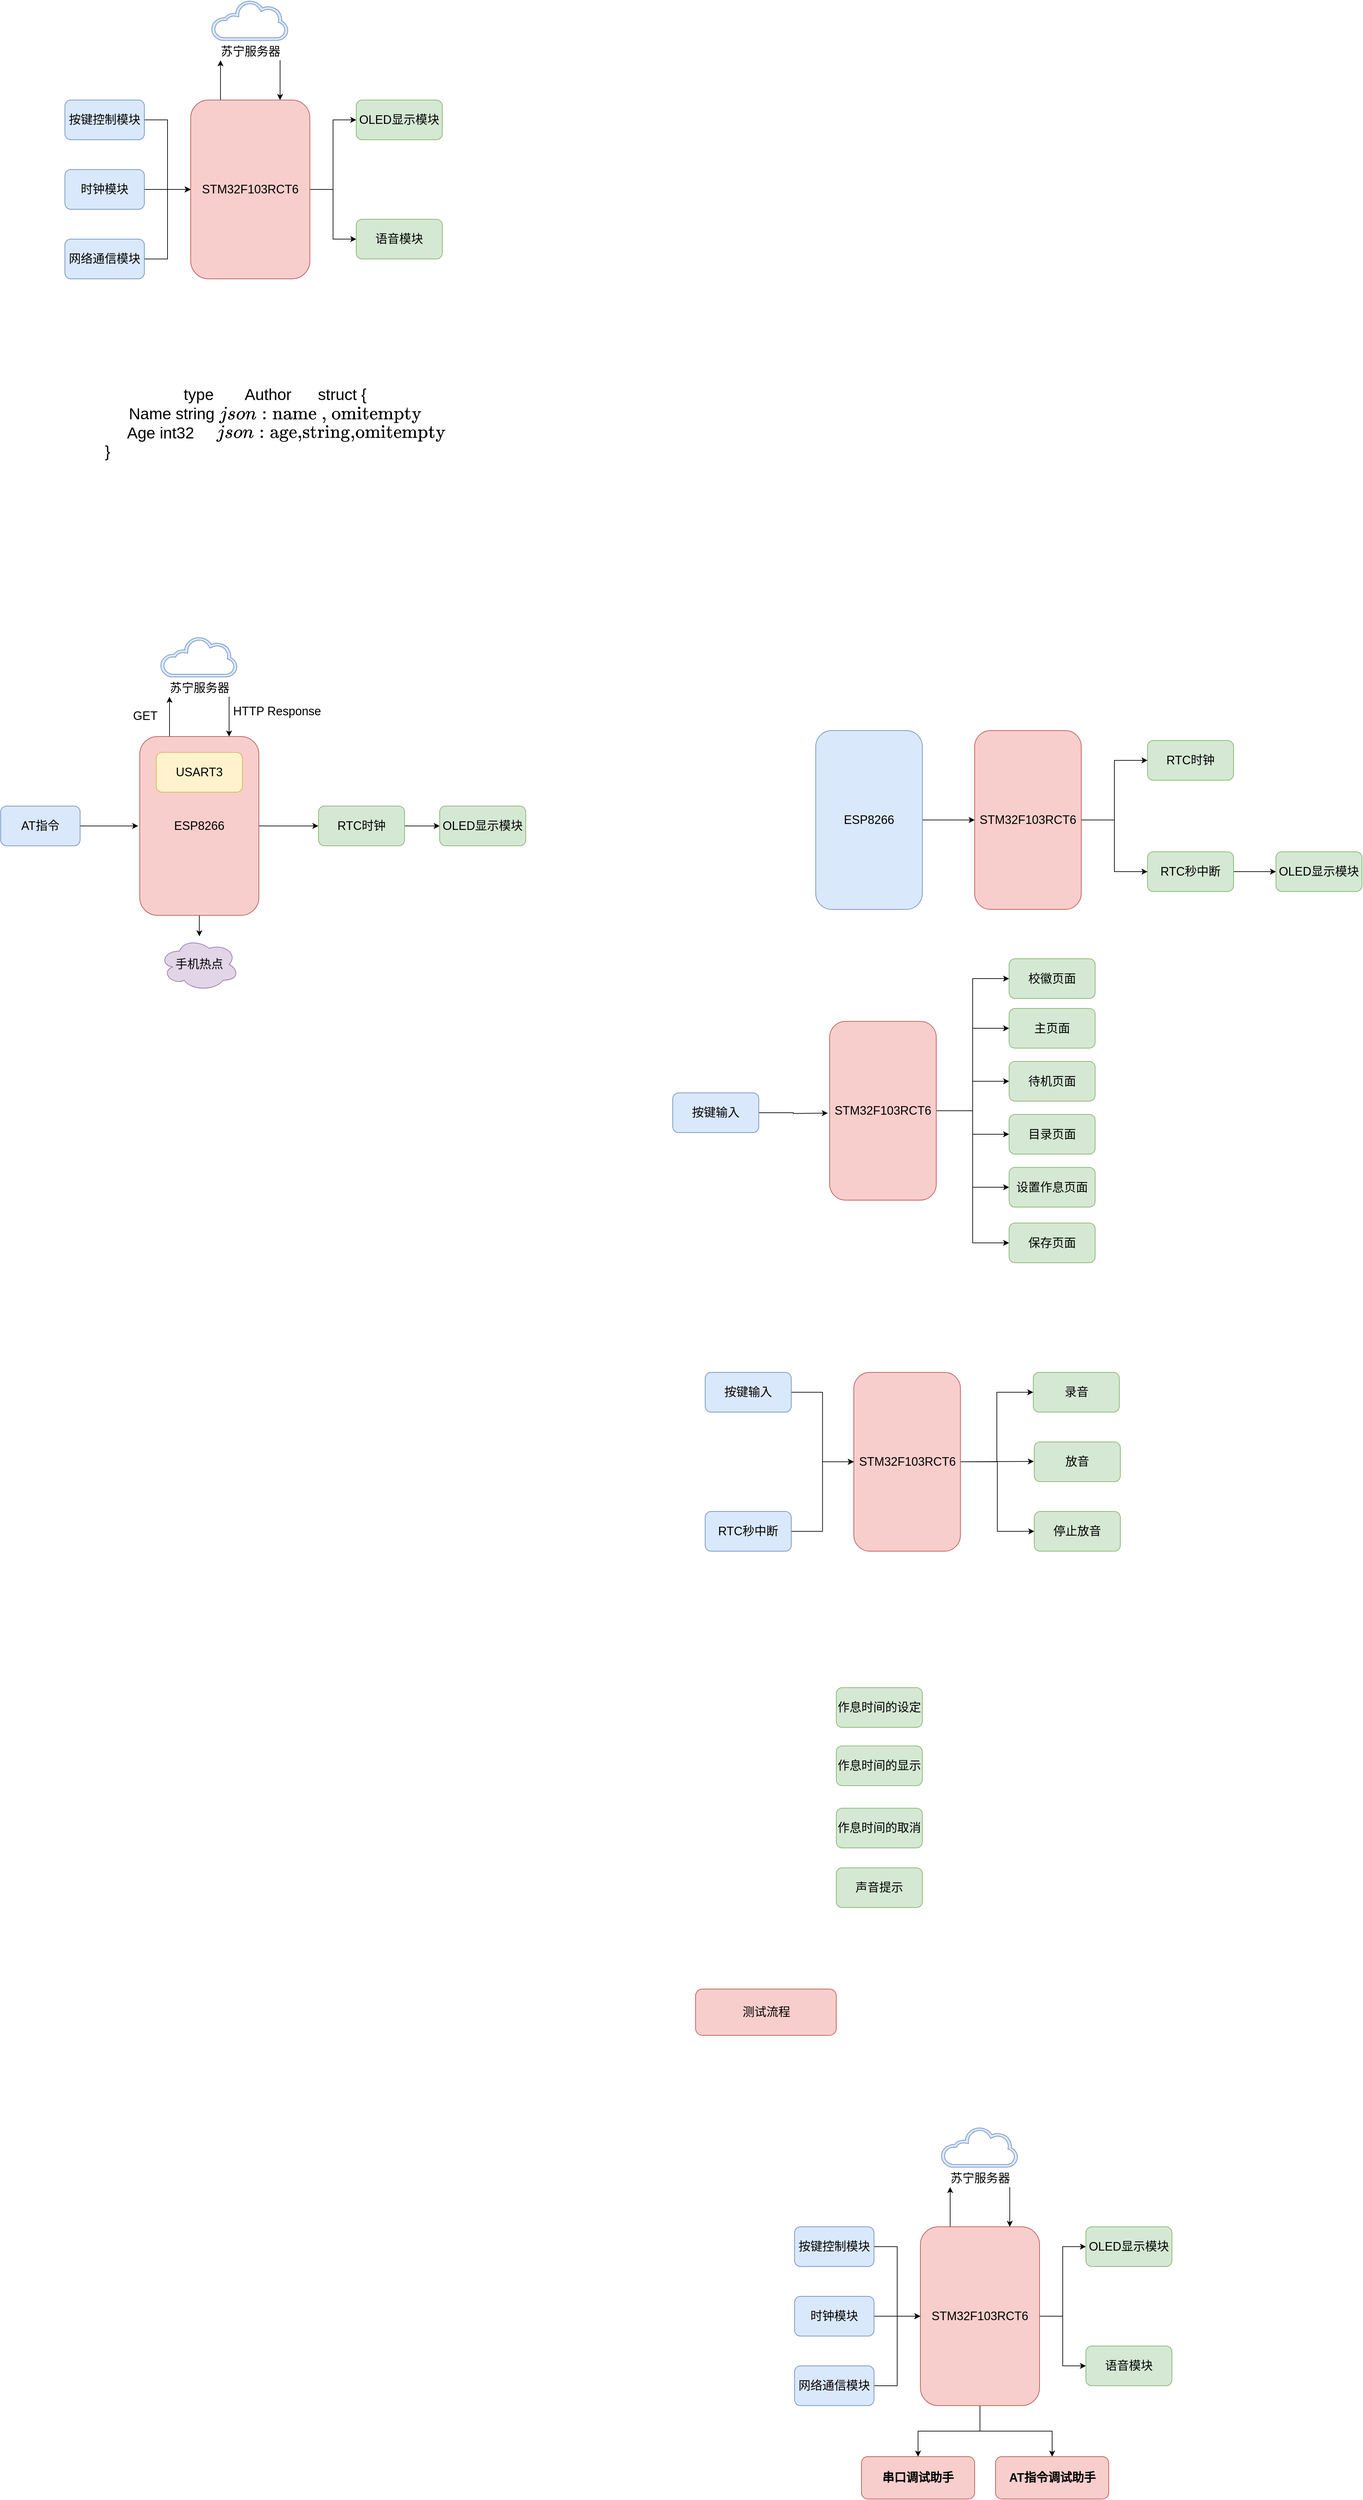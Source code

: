<mxfile version="21.3.6" type="github">
  <diagram name="第 1 页" id="uY6M2a3xqLLS2lQ6IRNH">
    <mxGraphModel dx="1172" dy="1702" grid="0" gridSize="10" guides="1" tooltips="1" connect="1" arrows="0" fold="1" page="0" pageScale="1" pageWidth="827" pageHeight="1169" math="0" shadow="0">
      <root>
        <mxCell id="0" />
        <mxCell id="1" parent="0" />
        <mxCell id="KSLo82cVPdheI5I-oz30-13" style="edgeStyle=orthogonalEdgeStyle;rounded=0;orthogonalLoop=1;jettySize=auto;html=1;entryX=0;entryY=0.5;entryDx=0;entryDy=0;" parent="1" source="-dQFzDUaT4Xwctifll7H-2" target="KSLo82cVPdheI5I-oz30-9" edge="1">
          <mxGeometry relative="1" as="geometry" />
        </mxCell>
        <mxCell id="KSLo82cVPdheI5I-oz30-16" style="edgeStyle=orthogonalEdgeStyle;rounded=0;orthogonalLoop=1;jettySize=auto;html=1;entryX=0;entryY=0.5;entryDx=0;entryDy=0;" parent="1" source="-dQFzDUaT4Xwctifll7H-2" target="KSLo82cVPdheI5I-oz30-10" edge="1">
          <mxGeometry relative="1" as="geometry" />
        </mxCell>
        <mxCell id="KSLo82cVPdheI5I-oz30-21" style="edgeStyle=orthogonalEdgeStyle;rounded=0;orthogonalLoop=1;jettySize=auto;html=1;exitX=0.25;exitY=0;exitDx=0;exitDy=0;" parent="1" source="-dQFzDUaT4Xwctifll7H-2" edge="1">
          <mxGeometry relative="1" as="geometry">
            <mxPoint x="345" y="-750" as="targetPoint" />
          </mxGeometry>
        </mxCell>
        <mxCell id="-dQFzDUaT4Xwctifll7H-2" value="&lt;font style=&quot;font-size: 18px;&quot;&gt;STM32F103RCT6&lt;/font&gt;" style="rounded=1;whiteSpace=wrap;html=1;fillColor=#f8cecc;strokeColor=#b85450;" parent="1" vertex="1">
          <mxGeometry x="300" y="-690" width="180" height="270" as="geometry" />
        </mxCell>
        <mxCell id="KSLo82cVPdheI5I-oz30-6" value="" style="edgeStyle=orthogonalEdgeStyle;rounded=0;orthogonalLoop=1;jettySize=auto;html=1;" parent="1" source="KSLo82cVPdheI5I-oz30-1" target="-dQFzDUaT4Xwctifll7H-2" edge="1">
          <mxGeometry relative="1" as="geometry" />
        </mxCell>
        <mxCell id="KSLo82cVPdheI5I-oz30-1" value="&lt;font style=&quot;font-size: 18px;&quot;&gt;按键控制模块&lt;/font&gt;" style="rounded=1;whiteSpace=wrap;html=1;fillColor=#dae8fc;strokeColor=#6c8ebf;" parent="1" vertex="1">
          <mxGeometry x="110" y="-690" width="120" height="60" as="geometry" />
        </mxCell>
        <mxCell id="KSLo82cVPdheI5I-oz30-7" value="" style="edgeStyle=orthogonalEdgeStyle;rounded=0;orthogonalLoop=1;jettySize=auto;html=1;" parent="1" source="KSLo82cVPdheI5I-oz30-3" target="-dQFzDUaT4Xwctifll7H-2" edge="1">
          <mxGeometry relative="1" as="geometry" />
        </mxCell>
        <mxCell id="KSLo82cVPdheI5I-oz30-3" value="&lt;font style=&quot;font-size: 18px;&quot;&gt;时钟模块&lt;/font&gt;" style="rounded=1;whiteSpace=wrap;html=1;fillColor=#dae8fc;strokeColor=#6c8ebf;" parent="1" vertex="1">
          <mxGeometry x="110" y="-585" width="120" height="60" as="geometry" />
        </mxCell>
        <mxCell id="KSLo82cVPdheI5I-oz30-8" value="" style="edgeStyle=orthogonalEdgeStyle;rounded=0;orthogonalLoop=1;jettySize=auto;html=1;" parent="1" source="KSLo82cVPdheI5I-oz30-5" target="-dQFzDUaT4Xwctifll7H-2" edge="1">
          <mxGeometry relative="1" as="geometry" />
        </mxCell>
        <mxCell id="KSLo82cVPdheI5I-oz30-5" value="&lt;font style=&quot;font-size: 18px;&quot;&gt;网络通信模块&lt;/font&gt;" style="rounded=1;whiteSpace=wrap;html=1;fillColor=#dae8fc;strokeColor=#6c8ebf;" parent="1" vertex="1">
          <mxGeometry x="110" y="-480" width="120" height="60" as="geometry" />
        </mxCell>
        <mxCell id="KSLo82cVPdheI5I-oz30-9" value="&lt;font style=&quot;font-size: 18px;&quot;&gt;OLED显示模块&lt;/font&gt;" style="rounded=1;whiteSpace=wrap;html=1;fillColor=#d5e8d4;strokeColor=#82b366;" parent="1" vertex="1">
          <mxGeometry x="550" y="-690" width="130" height="60" as="geometry" />
        </mxCell>
        <mxCell id="KSLo82cVPdheI5I-oz30-10" value="&lt;font style=&quot;font-size: 18px;&quot;&gt;语音模块&lt;/font&gt;" style="rounded=1;whiteSpace=wrap;html=1;fillColor=#d5e8d4;strokeColor=#82b366;" parent="1" vertex="1">
          <mxGeometry x="550" y="-510" width="130" height="60" as="geometry" />
        </mxCell>
        <mxCell id="KSLo82cVPdheI5I-oz30-22" style="edgeStyle=orthogonalEdgeStyle;rounded=0;orthogonalLoop=1;jettySize=auto;html=1;entryX=0.75;entryY=0;entryDx=0;entryDy=0;" parent="1" target="-dQFzDUaT4Xwctifll7H-2" edge="1">
          <mxGeometry relative="1" as="geometry">
            <mxPoint x="435" y="-750" as="sourcePoint" />
            <Array as="points">
              <mxPoint x="435" y="-730" />
              <mxPoint x="435" y="-730" />
            </Array>
          </mxGeometry>
        </mxCell>
        <mxCell id="KSLo82cVPdheI5I-oz30-17" value="&lt;font style=&quot;font-size: 18px;&quot;&gt;苏宁服务器&lt;/font&gt;" style="sketch=0;pointerEvents=1;shadow=0;dashed=0;html=1;labelPosition=center;verticalLabelPosition=bottom;outlineConnect=0;verticalAlign=top;align=center;shape=mxgraph.office.clouds.cloud;fillColor=#dae8fc;strokeColor=#6c8ebf;" parent="1" vertex="1">
          <mxGeometry x="331.5" y="-840" width="117" height="60" as="geometry" />
        </mxCell>
        <mxCell id="KSLo82cVPdheI5I-oz30-25" style="edgeStyle=orthogonalEdgeStyle;rounded=0;orthogonalLoop=1;jettySize=auto;html=1;exitX=0.25;exitY=0;exitDx=0;exitDy=0;" parent="1" source="KSLo82cVPdheI5I-oz30-26" edge="1">
          <mxGeometry relative="1" as="geometry">
            <mxPoint x="268" y="211" as="targetPoint" />
          </mxGeometry>
        </mxCell>
        <mxCell id="KSLo82cVPdheI5I-oz30-39" style="edgeStyle=orthogonalEdgeStyle;rounded=0;orthogonalLoop=1;jettySize=auto;html=1;entryX=0.501;entryY=-0.03;entryDx=0;entryDy=0;entryPerimeter=0;" parent="1" source="KSLo82cVPdheI5I-oz30-26" target="KSLo82cVPdheI5I-oz30-38" edge="1">
          <mxGeometry relative="1" as="geometry" />
        </mxCell>
        <mxCell id="KSLo82cVPdheI5I-oz30-41" style="edgeStyle=orthogonalEdgeStyle;rounded=0;orthogonalLoop=1;jettySize=auto;html=1;" parent="1" source="KSLo82cVPdheI5I-oz30-26" edge="1">
          <mxGeometry relative="1" as="geometry">
            <mxPoint x="492.765" y="406" as="targetPoint" />
          </mxGeometry>
        </mxCell>
        <mxCell id="KSLo82cVPdheI5I-oz30-365" style="edgeStyle=orthogonalEdgeStyle;rounded=0;orthogonalLoop=1;jettySize=auto;html=1;exitX=0.75;exitY=0;exitDx=0;exitDy=0;entryX=0.844;entryY=0.097;entryDx=0;entryDy=0;entryPerimeter=0;" parent="1" source="KSLo82cVPdheI5I-oz30-26" target="KSLo82cVPdheI5I-oz30-364" edge="1">
          <mxGeometry relative="1" as="geometry" />
        </mxCell>
        <mxCell id="KSLo82cVPdheI5I-oz30-26" value="&lt;font style=&quot;font-size: 18px;&quot;&gt;ESP8266&lt;/font&gt;" style="rounded=1;whiteSpace=wrap;html=1;fillColor=#f8cecc;strokeColor=#b85450;" parent="1" vertex="1">
          <mxGeometry x="223" y="271" width="180" height="270" as="geometry" />
        </mxCell>
        <mxCell id="KSLo82cVPdheI5I-oz30-37" style="edgeStyle=orthogonalEdgeStyle;rounded=0;orthogonalLoop=1;jettySize=auto;html=1;" parent="1" source="KSLo82cVPdheI5I-oz30-30" edge="1">
          <mxGeometry relative="1" as="geometry">
            <mxPoint x="220.608" y="406" as="targetPoint" />
          </mxGeometry>
        </mxCell>
        <mxCell id="KSLo82cVPdheI5I-oz30-30" value="&lt;font style=&quot;font-size: 18px;&quot;&gt;AT指令&lt;/font&gt;" style="rounded=1;whiteSpace=wrap;html=1;fillColor=#dae8fc;strokeColor=#6c8ebf;" parent="1" vertex="1">
          <mxGeometry x="13" y="376" width="120" height="60" as="geometry" />
        </mxCell>
        <mxCell id="KSLo82cVPdheI5I-oz30-42" style="edgeStyle=orthogonalEdgeStyle;rounded=0;orthogonalLoop=1;jettySize=auto;html=1;" parent="1" source="KSLo82cVPdheI5I-oz30-33" target="KSLo82cVPdheI5I-oz30-40" edge="1">
          <mxGeometry relative="1" as="geometry" />
        </mxCell>
        <mxCell id="KSLo82cVPdheI5I-oz30-33" value="&lt;span style=&quot;font-size: 18px;&quot;&gt;RTC时钟&lt;/span&gt;" style="rounded=1;whiteSpace=wrap;html=1;fillColor=#d5e8d4;strokeColor=#82b366;" parent="1" vertex="1">
          <mxGeometry x="493" y="376" width="130" height="60" as="geometry" />
        </mxCell>
        <mxCell id="KSLo82cVPdheI5I-oz30-35" style="edgeStyle=orthogonalEdgeStyle;rounded=0;orthogonalLoop=1;jettySize=auto;html=1;entryX=0.75;entryY=0;entryDx=0;entryDy=0;" parent="1" target="KSLo82cVPdheI5I-oz30-26" edge="1">
          <mxGeometry relative="1" as="geometry">
            <mxPoint x="358" y="211" as="sourcePoint" />
            <Array as="points">
              <mxPoint x="358" y="231" />
              <mxPoint x="358" y="231" />
            </Array>
          </mxGeometry>
        </mxCell>
        <mxCell id="KSLo82cVPdheI5I-oz30-36" value="&lt;font style=&quot;font-size: 18px;&quot;&gt;苏宁服务器&lt;/font&gt;" style="sketch=0;pointerEvents=1;shadow=0;dashed=0;html=1;labelPosition=center;verticalLabelPosition=bottom;outlineConnect=0;verticalAlign=top;align=center;shape=mxgraph.office.clouds.cloud;fillColor=#dae8fc;strokeColor=#6c8ebf;" parent="1" vertex="1">
          <mxGeometry x="254.5" y="121" width="117" height="60" as="geometry" />
        </mxCell>
        <mxCell id="KSLo82cVPdheI5I-oz30-38" value="&lt;font style=&quot;font-size: 18px;&quot;&gt;手机热点&lt;/font&gt;" style="ellipse;shape=cloud;whiteSpace=wrap;html=1;fillColor=#e1d5e7;strokeColor=#9673a6;" parent="1" vertex="1">
          <mxGeometry x="253" y="575" width="120" height="80" as="geometry" />
        </mxCell>
        <mxCell id="KSLo82cVPdheI5I-oz30-40" value="&lt;font style=&quot;font-size: 18px;&quot;&gt;OLED显示模块&lt;/font&gt;" style="rounded=1;whiteSpace=wrap;html=1;fillColor=#d5e8d4;strokeColor=#82b366;" parent="1" vertex="1">
          <mxGeometry x="676" y="376" width="130" height="60" as="geometry" />
        </mxCell>
        <mxCell id="KSLo82cVPdheI5I-oz30-43" value="&lt;font style=&quot;font-size: 18px;&quot;&gt;GET&lt;/font&gt;" style="text;html=1;align=center;verticalAlign=middle;resizable=0;points=[];autosize=1;strokeColor=none;fillColor=none;" parent="1" vertex="1">
          <mxGeometry x="203" y="223" width="55" height="34" as="geometry" />
        </mxCell>
        <mxCell id="KSLo82cVPdheI5I-oz30-44" value="&lt;font style=&quot;font-size: 18px;&quot;&gt;HTTP Response&lt;/font&gt;" style="text;html=1;align=center;verticalAlign=middle;resizable=0;points=[];autosize=1;strokeColor=none;fillColor=none;" parent="1" vertex="1">
          <mxGeometry x="354" y="216" width="151" height="34" as="geometry" />
        </mxCell>
        <mxCell id="KSLo82cVPdheI5I-oz30-52" value="&lt;span style=&quot;font-size: 18px;&quot;&gt;RTC时钟&lt;/span&gt;" style="rounded=1;whiteSpace=wrap;html=1;fillColor=#d5e8d4;strokeColor=#82b366;" parent="1" vertex="1">
          <mxGeometry x="1745" y="277" width="130" height="60" as="geometry" />
        </mxCell>
        <mxCell id="KSLo82cVPdheI5I-oz30-363" style="edgeStyle=orthogonalEdgeStyle;rounded=0;orthogonalLoop=1;jettySize=auto;html=1;exitX=1;exitY=0.5;exitDx=0;exitDy=0;entryX=0;entryY=0.5;entryDx=0;entryDy=0;" parent="1" source="KSLo82cVPdheI5I-oz30-351" target="KSLo82cVPdheI5I-oz30-353" edge="1">
          <mxGeometry relative="1" as="geometry" />
        </mxCell>
        <mxCell id="KSLo82cVPdheI5I-oz30-351" value="&lt;font style=&quot;font-size: 18px;&quot;&gt;ESP8266&lt;/font&gt;" style="rounded=1;whiteSpace=wrap;html=1;fillColor=#dae8fc;strokeColor=#6c8ebf;" parent="1" vertex="1">
          <mxGeometry x="1244" y="262" width="161" height="270" as="geometry" />
        </mxCell>
        <mxCell id="KSLo82cVPdheI5I-oz30-356" style="edgeStyle=orthogonalEdgeStyle;rounded=0;orthogonalLoop=1;jettySize=auto;html=1;exitX=1;exitY=0.5;exitDx=0;exitDy=0;entryX=0;entryY=0.5;entryDx=0;entryDy=0;" parent="1" source="KSLo82cVPdheI5I-oz30-353" target="KSLo82cVPdheI5I-oz30-52" edge="1">
          <mxGeometry relative="1" as="geometry" />
        </mxCell>
        <mxCell id="KSLo82cVPdheI5I-oz30-359" style="edgeStyle=orthogonalEdgeStyle;rounded=0;orthogonalLoop=1;jettySize=auto;html=1;exitX=1;exitY=0.5;exitDx=0;exitDy=0;entryX=0;entryY=0.5;entryDx=0;entryDy=0;" parent="1" source="KSLo82cVPdheI5I-oz30-353" target="KSLo82cVPdheI5I-oz30-357" edge="1">
          <mxGeometry relative="1" as="geometry" />
        </mxCell>
        <mxCell id="KSLo82cVPdheI5I-oz30-353" value="&lt;font style=&quot;font-size: 18px;&quot;&gt;STM32F103RCT6&lt;/font&gt;" style="rounded=1;whiteSpace=wrap;html=1;fillColor=#f8cecc;strokeColor=#b85450;" parent="1" vertex="1">
          <mxGeometry x="1484" y="262" width="161" height="270" as="geometry" />
        </mxCell>
        <mxCell id="KSLo82cVPdheI5I-oz30-361" style="edgeStyle=orthogonalEdgeStyle;rounded=0;orthogonalLoop=1;jettySize=auto;html=1;exitX=1;exitY=0.5;exitDx=0;exitDy=0;entryX=0;entryY=0.5;entryDx=0;entryDy=0;" parent="1" source="KSLo82cVPdheI5I-oz30-357" target="KSLo82cVPdheI5I-oz30-360" edge="1">
          <mxGeometry relative="1" as="geometry" />
        </mxCell>
        <mxCell id="KSLo82cVPdheI5I-oz30-357" value="&lt;span style=&quot;font-size: 18px;&quot;&gt;RTC秒中断&lt;/span&gt;" style="rounded=1;whiteSpace=wrap;html=1;fillColor=#d5e8d4;strokeColor=#82b366;" parent="1" vertex="1">
          <mxGeometry x="1745" y="445" width="130" height="60" as="geometry" />
        </mxCell>
        <mxCell id="KSLo82cVPdheI5I-oz30-360" value="&lt;font style=&quot;font-size: 18px;&quot;&gt;OLED显示模块&lt;/font&gt;" style="rounded=1;whiteSpace=wrap;html=1;fillColor=#d5e8d4;strokeColor=#82b366;" parent="1" vertex="1">
          <mxGeometry x="1939" y="445" width="130" height="60" as="geometry" />
        </mxCell>
        <mxCell id="KSLo82cVPdheI5I-oz30-364" value="&lt;span style=&quot;font-size: 18px;&quot;&gt;USART3&lt;/span&gt;" style="rounded=1;whiteSpace=wrap;html=1;fillColor=#fff2cc;strokeColor=#d6b656;" parent="1" vertex="1">
          <mxGeometry x="248" y="295" width="130" height="60" as="geometry" />
        </mxCell>
        <mxCell id="KSLo82cVPdheI5I-oz30-377" style="edgeStyle=orthogonalEdgeStyle;rounded=0;orthogonalLoop=1;jettySize=auto;html=1;exitX=1;exitY=0.5;exitDx=0;exitDy=0;entryX=0;entryY=0.5;entryDx=0;entryDy=0;" parent="1" source="KSLo82cVPdheI5I-oz30-366" target="KSLo82cVPdheI5I-oz30-372" edge="1">
          <mxGeometry relative="1" as="geometry" />
        </mxCell>
        <mxCell id="KSLo82cVPdheI5I-oz30-378" style="edgeStyle=orthogonalEdgeStyle;rounded=0;orthogonalLoop=1;jettySize=auto;html=1;exitX=1;exitY=0.5;exitDx=0;exitDy=0;entryX=0;entryY=0.5;entryDx=0;entryDy=0;" parent="1" source="KSLo82cVPdheI5I-oz30-366" target="KSLo82cVPdheI5I-oz30-367" edge="1">
          <mxGeometry relative="1" as="geometry" />
        </mxCell>
        <mxCell id="KSLo82cVPdheI5I-oz30-379" style="edgeStyle=orthogonalEdgeStyle;rounded=0;orthogonalLoop=1;jettySize=auto;html=1;exitX=1;exitY=0.5;exitDx=0;exitDy=0;entryX=0;entryY=0.5;entryDx=0;entryDy=0;" parent="1" source="KSLo82cVPdheI5I-oz30-366" target="KSLo82cVPdheI5I-oz30-369" edge="1">
          <mxGeometry relative="1" as="geometry" />
        </mxCell>
        <mxCell id="KSLo82cVPdheI5I-oz30-380" style="edgeStyle=orthogonalEdgeStyle;rounded=0;orthogonalLoop=1;jettySize=auto;html=1;exitX=1;exitY=0.5;exitDx=0;exitDy=0;entryX=0;entryY=0.5;entryDx=0;entryDy=0;" parent="1" source="KSLo82cVPdheI5I-oz30-366" target="KSLo82cVPdheI5I-oz30-370" edge="1">
          <mxGeometry relative="1" as="geometry" />
        </mxCell>
        <mxCell id="KSLo82cVPdheI5I-oz30-381" style="edgeStyle=orthogonalEdgeStyle;rounded=0;orthogonalLoop=1;jettySize=auto;html=1;exitX=1;exitY=0.5;exitDx=0;exitDy=0;entryX=0;entryY=0.5;entryDx=0;entryDy=0;" parent="1" source="KSLo82cVPdheI5I-oz30-366" target="KSLo82cVPdheI5I-oz30-373" edge="1">
          <mxGeometry relative="1" as="geometry" />
        </mxCell>
        <mxCell id="KSLo82cVPdheI5I-oz30-382" style="edgeStyle=orthogonalEdgeStyle;rounded=0;orthogonalLoop=1;jettySize=auto;html=1;exitX=1;exitY=0.5;exitDx=0;exitDy=0;entryX=0;entryY=0.5;entryDx=0;entryDy=0;" parent="1" source="KSLo82cVPdheI5I-oz30-366" target="KSLo82cVPdheI5I-oz30-374" edge="1">
          <mxGeometry relative="1" as="geometry" />
        </mxCell>
        <mxCell id="KSLo82cVPdheI5I-oz30-366" value="&lt;font style=&quot;font-size: 18px;&quot;&gt;STM32F103RCT6&lt;/font&gt;" style="rounded=1;whiteSpace=wrap;html=1;fillColor=#f8cecc;strokeColor=#b85450;" parent="1" vertex="1">
          <mxGeometry x="1265" y="701" width="161" height="270" as="geometry" />
        </mxCell>
        <mxCell id="KSLo82cVPdheI5I-oz30-367" value="&lt;span style=&quot;font-size: 18px;&quot;&gt;主页面&lt;/span&gt;" style="rounded=1;whiteSpace=wrap;html=1;fillColor=#d5e8d4;strokeColor=#82b366;" parent="1" vertex="1">
          <mxGeometry x="1536" y="681.5" width="130" height="60" as="geometry" />
        </mxCell>
        <mxCell id="KSLo82cVPdheI5I-oz30-369" value="&lt;span style=&quot;font-size: 18px;&quot;&gt;待机页面&lt;/span&gt;" style="rounded=1;whiteSpace=wrap;html=1;fillColor=#d5e8d4;strokeColor=#82b366;" parent="1" vertex="1">
          <mxGeometry x="1536" y="761.5" width="130" height="60" as="geometry" />
        </mxCell>
        <mxCell id="KSLo82cVPdheI5I-oz30-370" value="&lt;span style=&quot;font-size: 18px;&quot;&gt;目录页面&lt;/span&gt;" style="rounded=1;whiteSpace=wrap;html=1;fillColor=#d5e8d4;strokeColor=#82b366;" parent="1" vertex="1">
          <mxGeometry x="1536" y="841.5" width="130" height="60" as="geometry" />
        </mxCell>
        <mxCell id="KSLo82cVPdheI5I-oz30-372" value="&lt;span style=&quot;font-size: 18px;&quot;&gt;校徽页面&lt;/span&gt;" style="rounded=1;whiteSpace=wrap;html=1;fillColor=#d5e8d4;strokeColor=#82b366;" parent="1" vertex="1">
          <mxGeometry x="1536" y="606.5" width="130" height="60" as="geometry" />
        </mxCell>
        <mxCell id="KSLo82cVPdheI5I-oz30-373" value="&lt;span style=&quot;font-size: 18px;&quot;&gt;设置作息页面&lt;/span&gt;" style="rounded=1;whiteSpace=wrap;html=1;fillColor=#d5e8d4;strokeColor=#82b366;" parent="1" vertex="1">
          <mxGeometry x="1536" y="921.5" width="130" height="60" as="geometry" />
        </mxCell>
        <mxCell id="KSLo82cVPdheI5I-oz30-374" value="&lt;span style=&quot;font-size: 18px;&quot;&gt;保存页面&lt;/span&gt;" style="rounded=1;whiteSpace=wrap;html=1;fillColor=#d5e8d4;strokeColor=#82b366;" parent="1" vertex="1">
          <mxGeometry x="1536" y="1005.5" width="130" height="60" as="geometry" />
        </mxCell>
        <mxCell id="KSLo82cVPdheI5I-oz30-376" style="edgeStyle=orthogonalEdgeStyle;rounded=0;orthogonalLoop=1;jettySize=auto;html=1;exitX=1;exitY=0.5;exitDx=0;exitDy=0;" parent="1" source="KSLo82cVPdheI5I-oz30-375" edge="1">
          <mxGeometry relative="1" as="geometry">
            <mxPoint x="1262.236" y="839.588" as="targetPoint" />
          </mxGeometry>
        </mxCell>
        <mxCell id="KSLo82cVPdheI5I-oz30-375" value="&lt;span style=&quot;font-size: 18px;&quot;&gt;按键输入&lt;/span&gt;" style="rounded=1;whiteSpace=wrap;html=1;fillColor=#dae8fc;strokeColor=#6c8ebf;" parent="1" vertex="1">
          <mxGeometry x="1028" y="809" width="130" height="60" as="geometry" />
        </mxCell>
        <mxCell id="KSLo82cVPdheI5I-oz30-383" style="edgeStyle=orthogonalEdgeStyle;rounded=0;orthogonalLoop=1;jettySize=auto;html=1;exitX=1;exitY=0.5;exitDx=0;exitDy=0;entryX=0;entryY=0.5;entryDx=0;entryDy=0;" parent="1" source="KSLo82cVPdheI5I-oz30-389" target="KSLo82cVPdheI5I-oz30-393" edge="1">
          <mxGeometry relative="1" as="geometry" />
        </mxCell>
        <mxCell id="KSLo82cVPdheI5I-oz30-388" style="edgeStyle=orthogonalEdgeStyle;rounded=0;orthogonalLoop=1;jettySize=auto;html=1;exitX=1;exitY=0.5;exitDx=0;exitDy=0;entryX=0;entryY=0.5;entryDx=0;entryDy=0;" parent="1" source="KSLo82cVPdheI5I-oz30-389" target="KSLo82cVPdheI5I-oz30-395" edge="1">
          <mxGeometry relative="1" as="geometry" />
        </mxCell>
        <mxCell id="KSLo82cVPdheI5I-oz30-399" style="edgeStyle=orthogonalEdgeStyle;rounded=0;orthogonalLoop=1;jettySize=auto;html=1;exitX=1;exitY=0.5;exitDx=0;exitDy=0;" parent="1" source="KSLo82cVPdheI5I-oz30-389" edge="1">
          <mxGeometry relative="1" as="geometry">
            <mxPoint x="1573.347" y="1365.471" as="targetPoint" />
          </mxGeometry>
        </mxCell>
        <mxCell id="KSLo82cVPdheI5I-oz30-389" value="&lt;font style=&quot;font-size: 18px;&quot;&gt;STM32F103RCT6&lt;/font&gt;" style="rounded=1;whiteSpace=wrap;html=1;fillColor=#f8cecc;strokeColor=#b85450;" parent="1" vertex="1">
          <mxGeometry x="1301.5" y="1231" width="161" height="270" as="geometry" />
        </mxCell>
        <mxCell id="KSLo82cVPdheI5I-oz30-393" value="&lt;span style=&quot;font-size: 18px;&quot;&gt;录音&lt;/span&gt;" style="rounded=1;whiteSpace=wrap;html=1;fillColor=#d5e8d4;strokeColor=#82b366;" parent="1" vertex="1">
          <mxGeometry x="1572.5" y="1231" width="130" height="60" as="geometry" />
        </mxCell>
        <mxCell id="KSLo82cVPdheI5I-oz30-395" value="&lt;span style=&quot;font-size: 18px;&quot;&gt;停止放音&lt;/span&gt;" style="rounded=1;whiteSpace=wrap;html=1;fillColor=#d5e8d4;strokeColor=#82b366;" parent="1" vertex="1">
          <mxGeometry x="1574" y="1441" width="130" height="60" as="geometry" />
        </mxCell>
        <mxCell id="KSLo82cVPdheI5I-oz30-402" style="edgeStyle=orthogonalEdgeStyle;rounded=0;orthogonalLoop=1;jettySize=auto;html=1;exitX=1;exitY=0.5;exitDx=0;exitDy=0;entryX=0;entryY=0.5;entryDx=0;entryDy=0;" parent="1" source="KSLo82cVPdheI5I-oz30-397" target="KSLo82cVPdheI5I-oz30-389" edge="1">
          <mxGeometry relative="1" as="geometry" />
        </mxCell>
        <mxCell id="KSLo82cVPdheI5I-oz30-397" value="&lt;span style=&quot;font-size: 18px;&quot;&gt;RTC秒中断&lt;/span&gt;" style="rounded=1;whiteSpace=wrap;html=1;fillColor=#dae8fc;strokeColor=#6c8ebf;" parent="1" vertex="1">
          <mxGeometry x="1077" y="1441" width="130" height="60" as="geometry" />
        </mxCell>
        <mxCell id="KSLo82cVPdheI5I-oz30-398" value="&lt;span style=&quot;font-size: 18px;&quot;&gt;放音&lt;/span&gt;" style="rounded=1;whiteSpace=wrap;html=1;fillColor=#d5e8d4;strokeColor=#82b366;" parent="1" vertex="1">
          <mxGeometry x="1574" y="1336" width="130" height="60" as="geometry" />
        </mxCell>
        <mxCell id="KSLo82cVPdheI5I-oz30-401" style="edgeStyle=orthogonalEdgeStyle;rounded=0;orthogonalLoop=1;jettySize=auto;html=1;exitX=1;exitY=0.5;exitDx=0;exitDy=0;entryX=0;entryY=0.5;entryDx=0;entryDy=0;" parent="1" source="KSLo82cVPdheI5I-oz30-400" target="KSLo82cVPdheI5I-oz30-389" edge="1">
          <mxGeometry relative="1" as="geometry" />
        </mxCell>
        <mxCell id="KSLo82cVPdheI5I-oz30-400" value="&lt;span style=&quot;font-size: 18px;&quot;&gt;按键输入&lt;/span&gt;" style="rounded=1;whiteSpace=wrap;html=1;fillColor=#dae8fc;strokeColor=#6c8ebf;" parent="1" vertex="1">
          <mxGeometry x="1077" y="1231" width="130" height="60" as="geometry" />
        </mxCell>
        <mxCell id="KSLo82cVPdheI5I-oz30-407" value="&lt;span style=&quot;font-size: 18px;&quot;&gt;作息时间的设定&lt;/span&gt;" style="rounded=1;whiteSpace=wrap;html=1;fillColor=#d5e8d4;strokeColor=#82b366;" parent="1" vertex="1">
          <mxGeometry x="1275" y="1707" width="130" height="60" as="geometry" />
        </mxCell>
        <mxCell id="KSLo82cVPdheI5I-oz30-408" value="&lt;span style=&quot;font-size: 18px;&quot;&gt;声音提示&lt;/span&gt;" style="rounded=1;whiteSpace=wrap;html=1;fillColor=#d5e8d4;strokeColor=#82b366;" parent="1" vertex="1">
          <mxGeometry x="1275" y="1979" width="130" height="60" as="geometry" />
        </mxCell>
        <mxCell id="KSLo82cVPdheI5I-oz30-411" value="&lt;span style=&quot;font-size: 18px;&quot;&gt;作息时间的显示&lt;/span&gt;" style="rounded=1;whiteSpace=wrap;html=1;fillColor=#d5e8d4;strokeColor=#82b366;" parent="1" vertex="1">
          <mxGeometry x="1275" y="1795" width="130" height="60" as="geometry" />
        </mxCell>
        <mxCell id="KSLo82cVPdheI5I-oz30-414" value="&lt;span style=&quot;font-size: 18px;&quot;&gt;作息时间的取消&lt;/span&gt;" style="rounded=1;whiteSpace=wrap;html=1;fillColor=#d5e8d4;strokeColor=#82b366;" parent="1" vertex="1">
          <mxGeometry x="1275" y="1889" width="130" height="60" as="geometry" />
        </mxCell>
        <mxCell id="KSLo82cVPdheI5I-oz30-416" value="&lt;font style=&quot;font-size: 18px;&quot;&gt;测试流程&lt;/font&gt;" style="rounded=1;whiteSpace=wrap;html=1;fillColor=#f8cecc;strokeColor=#b85450;" parent="1" vertex="1">
          <mxGeometry x="1062.5" y="2162" width="212.5" height="70" as="geometry" />
        </mxCell>
        <mxCell id="KSLo82cVPdheI5I-oz30-418" value="&lt;font style=&quot;font-size: 18px;&quot;&gt;&lt;b&gt;串口调试助手&lt;/b&gt;&lt;/font&gt;" style="rounded=1;whiteSpace=wrap;html=1;fillColor=#f8cecc;strokeColor=#b85450;" parent="1" vertex="1">
          <mxGeometry x="1313" y="2868" width="171" height="64" as="geometry" />
        </mxCell>
        <mxCell id="KSLo82cVPdheI5I-oz30-431" style="edgeStyle=orthogonalEdgeStyle;rounded=0;orthogonalLoop=1;jettySize=auto;html=1;entryX=0;entryY=0.5;entryDx=0;entryDy=0;" parent="1" source="KSLo82cVPdheI5I-oz30-434" target="KSLo82cVPdheI5I-oz30-441" edge="1">
          <mxGeometry relative="1" as="geometry" />
        </mxCell>
        <mxCell id="KSLo82cVPdheI5I-oz30-432" style="edgeStyle=orthogonalEdgeStyle;rounded=0;orthogonalLoop=1;jettySize=auto;html=1;entryX=0;entryY=0.5;entryDx=0;entryDy=0;" parent="1" source="KSLo82cVPdheI5I-oz30-434" target="KSLo82cVPdheI5I-oz30-442" edge="1">
          <mxGeometry relative="1" as="geometry" />
        </mxCell>
        <mxCell id="KSLo82cVPdheI5I-oz30-433" style="edgeStyle=orthogonalEdgeStyle;rounded=0;orthogonalLoop=1;jettySize=auto;html=1;exitX=0.25;exitY=0;exitDx=0;exitDy=0;" parent="1" source="KSLo82cVPdheI5I-oz30-434" edge="1">
          <mxGeometry relative="1" as="geometry">
            <mxPoint x="1447" y="2461" as="targetPoint" />
          </mxGeometry>
        </mxCell>
        <mxCell id="KSLo82cVPdheI5I-oz30-447" style="edgeStyle=orthogonalEdgeStyle;rounded=0;orthogonalLoop=1;jettySize=auto;html=1;exitX=0.5;exitY=1;exitDx=0;exitDy=0;entryX=0.5;entryY=0;entryDx=0;entryDy=0;" parent="1" source="KSLo82cVPdheI5I-oz30-434" target="KSLo82cVPdheI5I-oz30-418" edge="1">
          <mxGeometry relative="1" as="geometry" />
        </mxCell>
        <mxCell id="KSLo82cVPdheI5I-oz30-448" style="edgeStyle=orthogonalEdgeStyle;rounded=0;orthogonalLoop=1;jettySize=auto;html=1;exitX=0.5;exitY=1;exitDx=0;exitDy=0;entryX=0.5;entryY=0;entryDx=0;entryDy=0;" parent="1" source="KSLo82cVPdheI5I-oz30-434" target="KSLo82cVPdheI5I-oz30-446" edge="1">
          <mxGeometry relative="1" as="geometry" />
        </mxCell>
        <mxCell id="KSLo82cVPdheI5I-oz30-434" value="&lt;font style=&quot;font-size: 18px;&quot;&gt;STM32F103RCT6&lt;/font&gt;" style="rounded=1;whiteSpace=wrap;html=1;fillColor=#f8cecc;strokeColor=#b85450;" parent="1" vertex="1">
          <mxGeometry x="1402" y="2521" width="180" height="270" as="geometry" />
        </mxCell>
        <mxCell id="KSLo82cVPdheI5I-oz30-435" value="" style="edgeStyle=orthogonalEdgeStyle;rounded=0;orthogonalLoop=1;jettySize=auto;html=1;" parent="1" source="KSLo82cVPdheI5I-oz30-436" target="KSLo82cVPdheI5I-oz30-434" edge="1">
          <mxGeometry relative="1" as="geometry" />
        </mxCell>
        <mxCell id="KSLo82cVPdheI5I-oz30-436" value="&lt;font style=&quot;font-size: 18px;&quot;&gt;按键控制模块&lt;/font&gt;" style="rounded=1;whiteSpace=wrap;html=1;fillColor=#dae8fc;strokeColor=#6c8ebf;" parent="1" vertex="1">
          <mxGeometry x="1212" y="2521" width="120" height="60" as="geometry" />
        </mxCell>
        <mxCell id="KSLo82cVPdheI5I-oz30-437" value="" style="edgeStyle=orthogonalEdgeStyle;rounded=0;orthogonalLoop=1;jettySize=auto;html=1;" parent="1" source="KSLo82cVPdheI5I-oz30-438" target="KSLo82cVPdheI5I-oz30-434" edge="1">
          <mxGeometry relative="1" as="geometry" />
        </mxCell>
        <mxCell id="KSLo82cVPdheI5I-oz30-438" value="&lt;font style=&quot;font-size: 18px;&quot;&gt;时钟模块&lt;/font&gt;" style="rounded=1;whiteSpace=wrap;html=1;fillColor=#dae8fc;strokeColor=#6c8ebf;" parent="1" vertex="1">
          <mxGeometry x="1212" y="2626" width="120" height="60" as="geometry" />
        </mxCell>
        <mxCell id="KSLo82cVPdheI5I-oz30-439" value="" style="edgeStyle=orthogonalEdgeStyle;rounded=0;orthogonalLoop=1;jettySize=auto;html=1;" parent="1" source="KSLo82cVPdheI5I-oz30-440" target="KSLo82cVPdheI5I-oz30-434" edge="1">
          <mxGeometry relative="1" as="geometry" />
        </mxCell>
        <mxCell id="KSLo82cVPdheI5I-oz30-440" value="&lt;font style=&quot;font-size: 18px;&quot;&gt;网络通信模块&lt;/font&gt;" style="rounded=1;whiteSpace=wrap;html=1;fillColor=#dae8fc;strokeColor=#6c8ebf;" parent="1" vertex="1">
          <mxGeometry x="1212" y="2731" width="120" height="60" as="geometry" />
        </mxCell>
        <mxCell id="KSLo82cVPdheI5I-oz30-441" value="&lt;font style=&quot;font-size: 18px;&quot;&gt;OLED显示模块&lt;/font&gt;" style="rounded=1;whiteSpace=wrap;html=1;fillColor=#d5e8d4;strokeColor=#82b366;" parent="1" vertex="1">
          <mxGeometry x="1652" y="2521" width="130" height="60" as="geometry" />
        </mxCell>
        <mxCell id="KSLo82cVPdheI5I-oz30-442" value="&lt;font style=&quot;font-size: 18px;&quot;&gt;语音模块&lt;/font&gt;" style="rounded=1;whiteSpace=wrap;html=1;fillColor=#d5e8d4;strokeColor=#82b366;" parent="1" vertex="1">
          <mxGeometry x="1652" y="2701" width="130" height="60" as="geometry" />
        </mxCell>
        <mxCell id="KSLo82cVPdheI5I-oz30-443" style="edgeStyle=orthogonalEdgeStyle;rounded=0;orthogonalLoop=1;jettySize=auto;html=1;entryX=0.75;entryY=0;entryDx=0;entryDy=0;" parent="1" target="KSLo82cVPdheI5I-oz30-434" edge="1">
          <mxGeometry relative="1" as="geometry">
            <mxPoint x="1537" y="2461" as="sourcePoint" />
            <Array as="points">
              <mxPoint x="1537" y="2481" />
              <mxPoint x="1537" y="2481" />
            </Array>
          </mxGeometry>
        </mxCell>
        <mxCell id="KSLo82cVPdheI5I-oz30-444" value="&lt;font style=&quot;font-size: 18px;&quot;&gt;苏宁服务器&lt;/font&gt;" style="sketch=0;pointerEvents=1;shadow=0;dashed=0;html=1;labelPosition=center;verticalLabelPosition=bottom;outlineConnect=0;verticalAlign=top;align=center;shape=mxgraph.office.clouds.cloud;fillColor=#dae8fc;strokeColor=#6c8ebf;" parent="1" vertex="1">
          <mxGeometry x="1433.5" y="2371" width="117" height="60" as="geometry" />
        </mxCell>
        <mxCell id="KSLo82cVPdheI5I-oz30-446" value="&lt;font style=&quot;font-size: 18px;&quot;&gt;&lt;b&gt;AT指令调试助手&lt;/b&gt;&lt;/font&gt;" style="rounded=1;whiteSpace=wrap;html=1;fillColor=#f8cecc;strokeColor=#b85450;" parent="1" vertex="1">
          <mxGeometry x="1515.5" y="2868" width="171" height="64" as="geometry" />
        </mxCell>
        <mxCell id="SRGe1X8JH02HtC8O2CHw-5" value="&lt;font style=&quot;font-size: 24px;&quot;&gt;type&amp;nbsp; &amp;nbsp; &amp;nbsp; &amp;nbsp;Author&amp;nbsp; &amp;nbsp; &amp;nbsp; struct {&lt;br&gt;Name string `json:&quot;name , omitempty&quot;`&lt;br&gt;&amp;nbsp; &amp;nbsp; &amp;nbsp;Age int32&amp;nbsp; &amp;nbsp; &amp;nbsp;`json:&quot;age,string,omitempty&quot;`&lt;br&gt;&lt;div style=&quot;text-align: left;&quot;&gt;&lt;span style=&quot;background-color: initial;&quot;&gt;}&lt;/span&gt;&lt;/div&gt;&lt;/font&gt;" style="text;html=1;strokeColor=none;fillColor=none;align=center;verticalAlign=middle;whiteSpace=wrap;rounded=0;" vertex="1" parent="1">
          <mxGeometry x="164" y="-282" width="527" height="160" as="geometry" />
        </mxCell>
      </root>
    </mxGraphModel>
  </diagram>
</mxfile>
